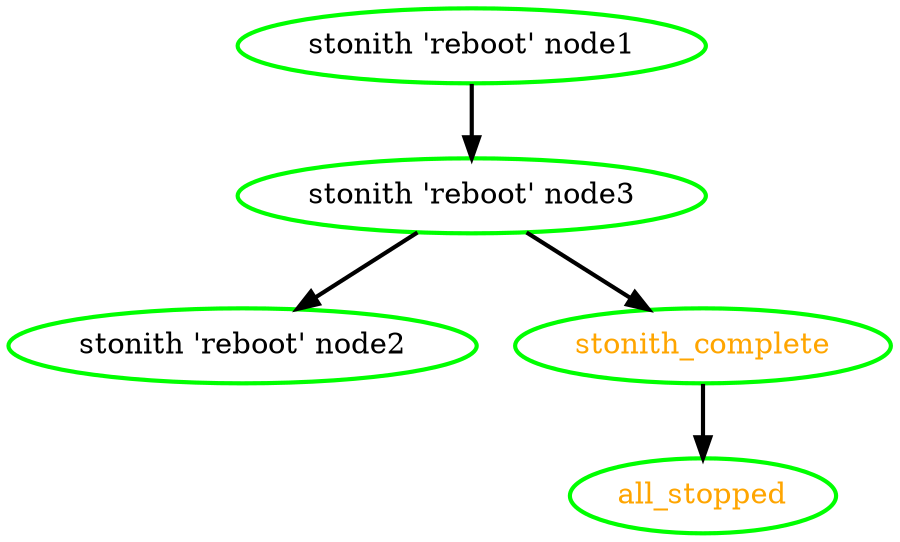  digraph "g" {
"all_stopped" [ style=bold color="green" fontcolor="orange" ]
"stonith 'reboot' node1" -> "stonith 'reboot' node3" [ style = bold]
"stonith 'reboot' node1" [ style=bold color="green" fontcolor="black"]
"stonith 'reboot' node2" [ style=bold color="green" fontcolor="black"]
"stonith 'reboot' node3" -> "stonith 'reboot' node2" [ style = bold]
"stonith 'reboot' node3" -> "stonith_complete" [ style = bold]
"stonith 'reboot' node3" [ style=bold color="green" fontcolor="black"]
"stonith_complete" -> "all_stopped" [ style = bold]
"stonith_complete" [ style=bold color="green" fontcolor="orange" ]
}
